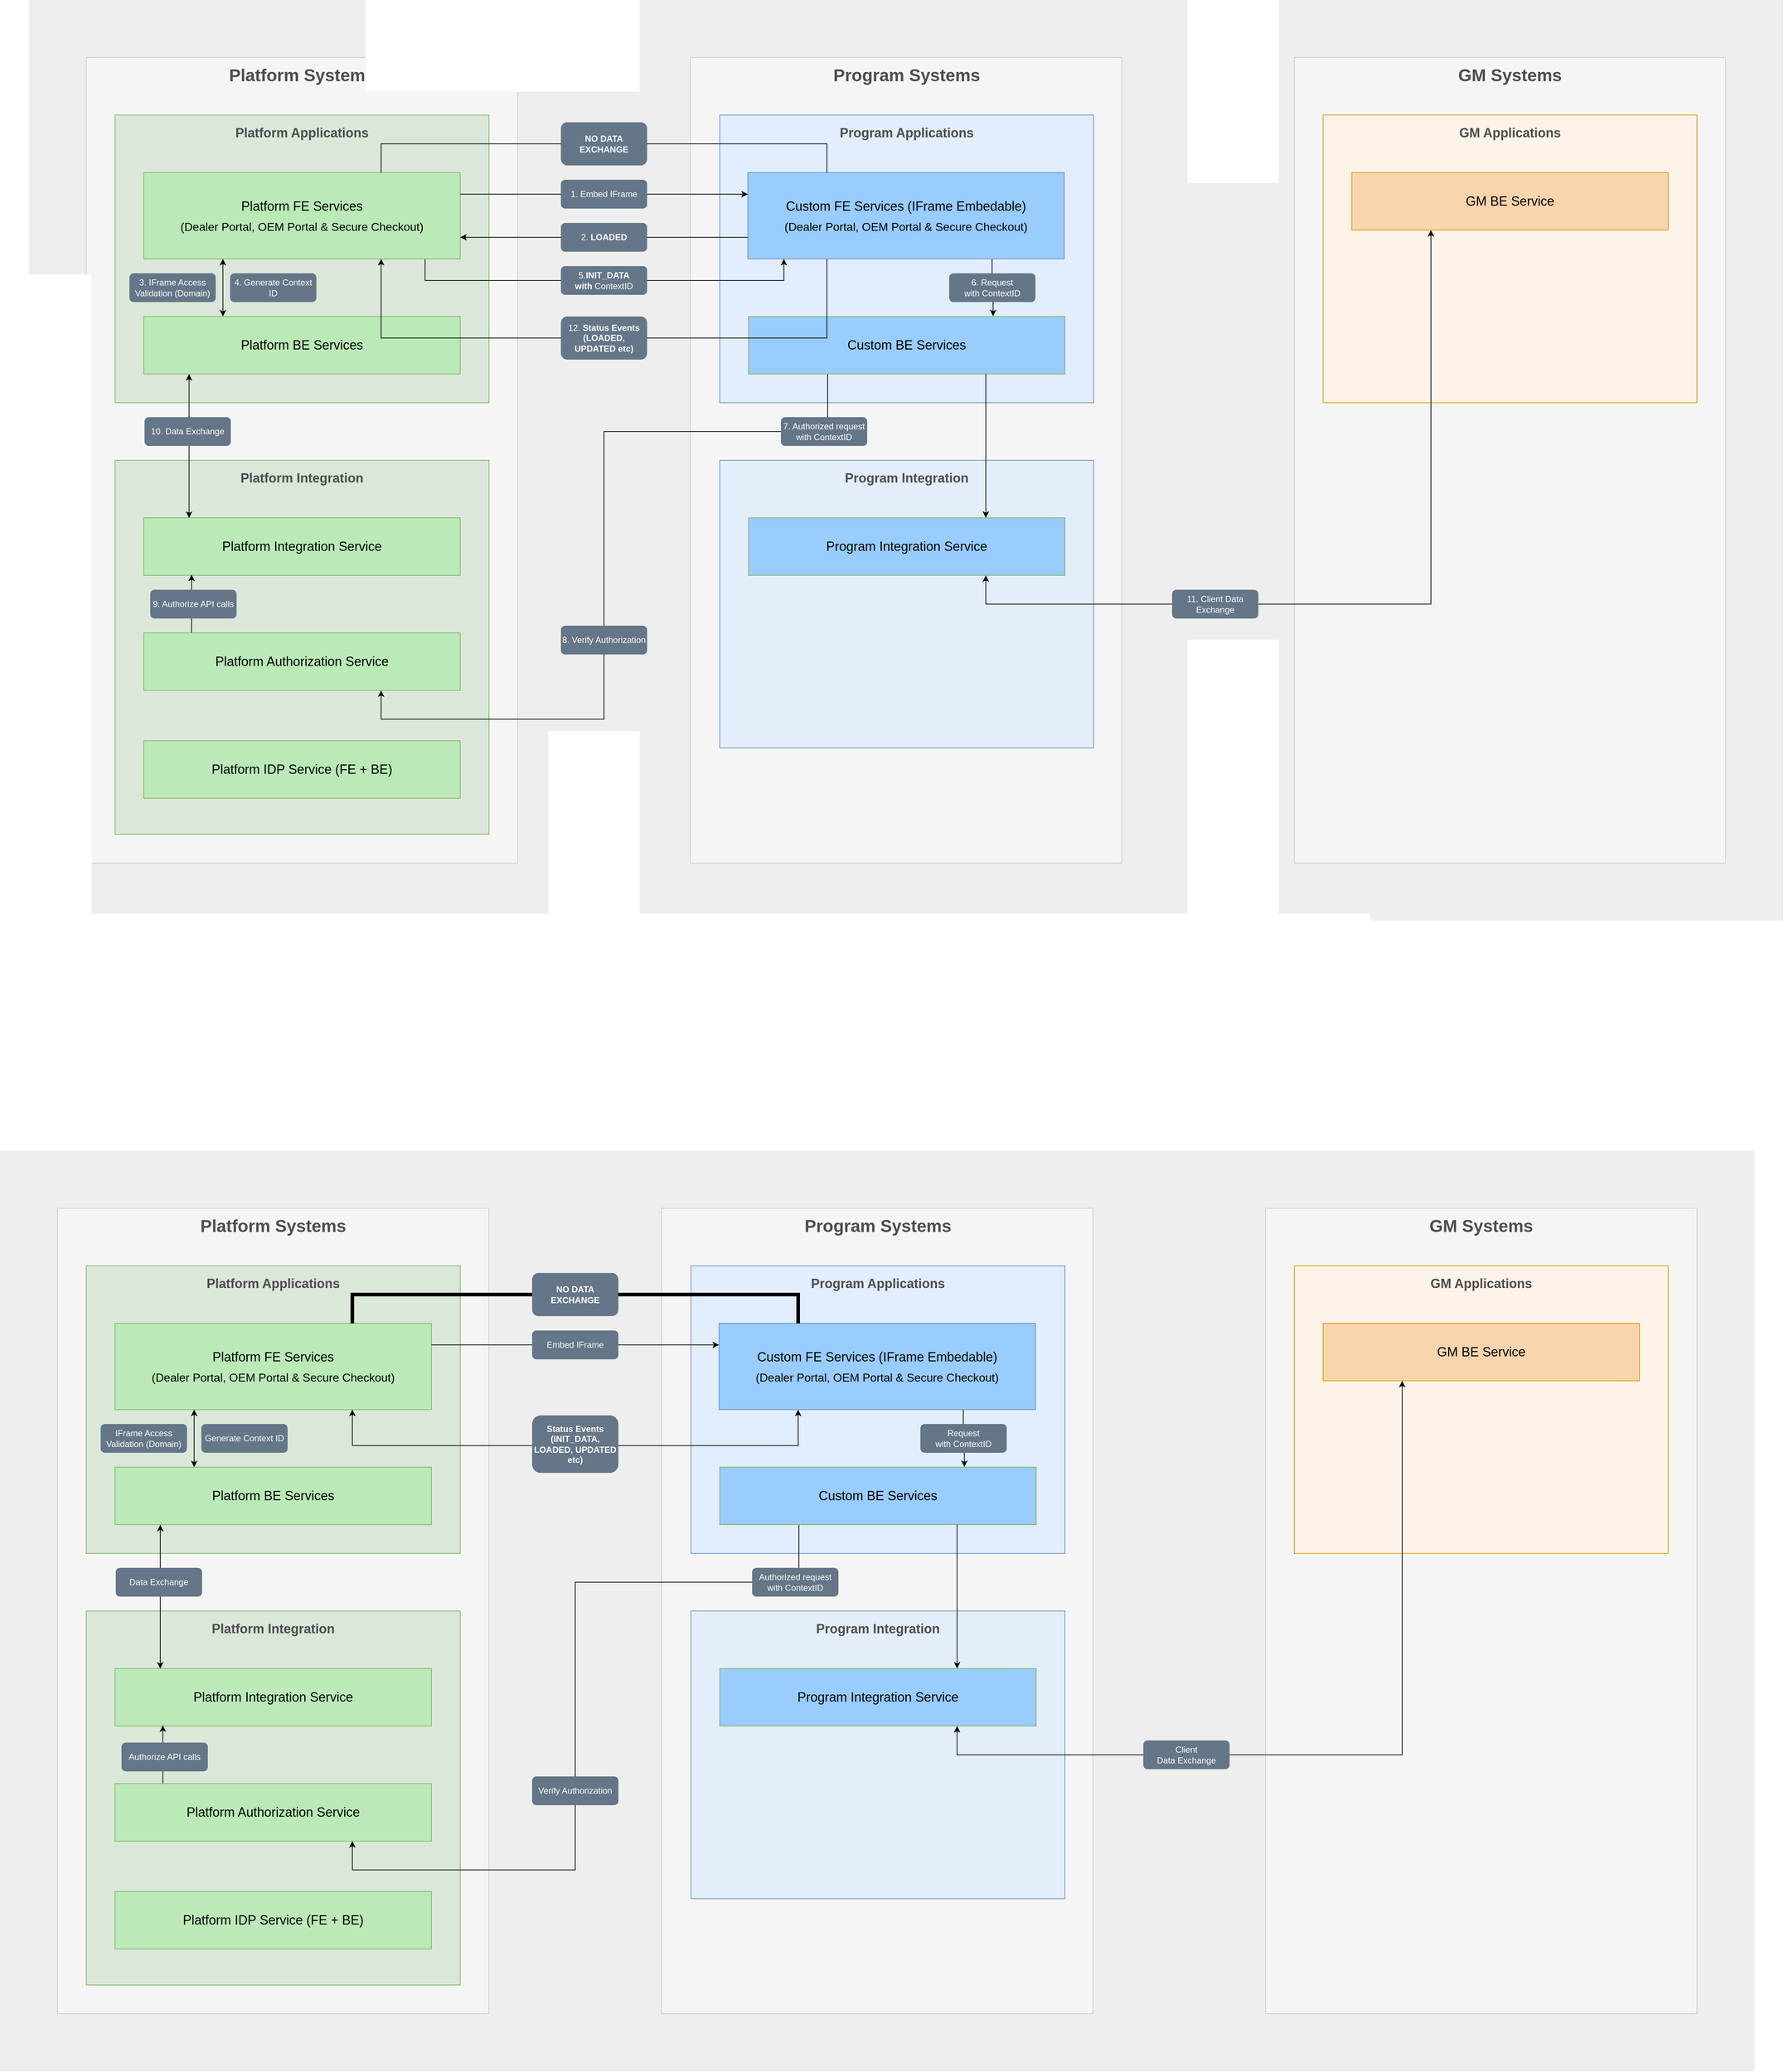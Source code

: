<mxfile version="26.0.16">
  <diagram name="Page-1" id="CDsjLTWLwzHJAGwnAPml">
    <mxGraphModel dx="2470" dy="933" grid="1" gridSize="10" guides="1" tooltips="1" connect="1" arrows="1" fold="1" page="1" pageScale="1" pageWidth="827" pageHeight="1169" math="0" shadow="0">
      <root>
        <mxCell id="0" />
        <mxCell id="1" parent="0" />
        <mxCell id="L-U1fICnltMbJxQBlIye-55" value="" style="rounded=0;whiteSpace=wrap;html=1;fillColor=#eeeeee;strokeColor=none;" vertex="1" parent="1">
          <mxGeometry x="-120" y="80" width="2440" height="1280" as="geometry" />
        </mxCell>
        <mxCell id="L-U1fICnltMbJxQBlIye-2" value="" style="rounded=0;whiteSpace=wrap;html=1;fillColor=#f5f5f5;fontColor=#333333;strokeColor=#CCCCCC;" vertex="1" parent="1">
          <mxGeometry x="-40" y="160" width="600" height="1120" as="geometry" />
        </mxCell>
        <mxCell id="L-U1fICnltMbJxQBlIye-3" value="" style="rounded=0;whiteSpace=wrap;html=1;fillColor=#f5f5f5;fontColor=#333333;strokeColor=#CCCCCC;" vertex="1" parent="1">
          <mxGeometry x="800" y="160" width="600" height="1120" as="geometry" />
        </mxCell>
        <mxCell id="L-U1fICnltMbJxQBlIye-4" value="" style="rounded=0;whiteSpace=wrap;html=1;fillColor=#f5f5f5;fontColor=#333333;strokeColor=#CCCCCC;" vertex="1" parent="1">
          <mxGeometry x="1640" y="160" width="600" height="1120" as="geometry" />
        </mxCell>
        <mxCell id="L-U1fICnltMbJxQBlIye-5" value="&lt;h1&gt;&lt;b&gt;Platform Systems&lt;/b&gt;&lt;/h1&gt;" style="text;html=1;align=center;verticalAlign=middle;whiteSpace=wrap;rounded=0;fontColor=#4D4D4D;" vertex="1" parent="1">
          <mxGeometry x="125" y="170" width="270" height="30" as="geometry" />
        </mxCell>
        <mxCell id="L-U1fICnltMbJxQBlIye-6" value="&lt;h1&gt;&lt;b&gt;Program Systems&lt;/b&gt;&lt;/h1&gt;" style="text;html=1;align=center;verticalAlign=middle;whiteSpace=wrap;rounded=0;fontColor=#4D4D4D;" vertex="1" parent="1">
          <mxGeometry x="966" y="170" width="270" height="30" as="geometry" />
        </mxCell>
        <mxCell id="L-U1fICnltMbJxQBlIye-7" value="&lt;h1&gt;&lt;b&gt;GM Systems&lt;/b&gt;&lt;/h1&gt;" style="text;html=1;align=center;verticalAlign=middle;whiteSpace=wrap;rounded=0;fontColor=#4D4D4D;" vertex="1" parent="1">
          <mxGeometry x="1805" y="170" width="270" height="30" as="geometry" />
        </mxCell>
        <mxCell id="L-U1fICnltMbJxQBlIye-8" value="" style="rounded=0;whiteSpace=wrap;html=1;fillColor=#DAE7D9;strokeColor=#82b366;fillStyle=auto;" vertex="1" parent="1">
          <mxGeometry y="240" width="520" height="400" as="geometry" />
        </mxCell>
        <mxCell id="L-U1fICnltMbJxQBlIye-9" value="&lt;h2&gt;&lt;b&gt;Platform Applications&lt;/b&gt;&lt;/h2&gt;" style="text;html=1;align=center;verticalAlign=middle;whiteSpace=wrap;rounded=0;fontColor=#4D4D4D;" vertex="1" parent="1">
          <mxGeometry x="125" y="250" width="270" height="30" as="geometry" />
        </mxCell>
        <mxCell id="L-U1fICnltMbJxQBlIye-54" style="edgeStyle=orthogonalEdgeStyle;rounded=0;orthogonalLoop=1;jettySize=auto;html=1;entryX=0.25;entryY=0;entryDx=0;entryDy=0;exitX=0.25;exitY=1;exitDx=0;exitDy=0;startArrow=classic;startFill=1;" edge="1" parent="1" source="L-U1fICnltMbJxQBlIye-11" target="L-U1fICnltMbJxQBlIye-12">
          <mxGeometry relative="1" as="geometry" />
        </mxCell>
        <mxCell id="L-U1fICnltMbJxQBlIye-11" value="&lt;font style=&quot;line-height: 170%;&quot;&gt;&lt;font style=&quot;font-size: 18px; line-height: 170%;&quot;&gt;Platform FE Services&lt;/font&gt;&lt;br&gt;&lt;span&gt;&lt;font style=&quot;font-size: 16px; line-height: 170%;&quot;&gt;(Dealer Portal, OEM Portal &amp;amp; Secure Checkout)&lt;/font&gt;&lt;/span&gt;&lt;/font&gt;" style="rounded=0;whiteSpace=wrap;html=1;fillColor=#BBEAB8;strokeColor=#82b366;" vertex="1" parent="1">
          <mxGeometry x="40" y="320" width="440" height="120" as="geometry" />
        </mxCell>
        <mxCell id="L-U1fICnltMbJxQBlIye-12" value="&lt;font style=&quot;line-height: 160%;&quot;&gt;&lt;font style=&quot;font-size: 18px; line-height: 160%;&quot;&gt;Platform BE Services&lt;/font&gt;&lt;br&gt;&lt;/font&gt;" style="rounded=0;whiteSpace=wrap;html=1;fillColor=#BBEAB8;strokeColor=#82b366;" vertex="1" parent="1">
          <mxGeometry x="40" y="520" width="440" height="80" as="geometry" />
        </mxCell>
        <mxCell id="L-U1fICnltMbJxQBlIye-13" value="" style="rounded=0;whiteSpace=wrap;html=1;fillColor=#DAE7D9;strokeColor=#82b366;fillStyle=auto;" vertex="1" parent="1">
          <mxGeometry y="720" width="520" height="520" as="geometry" />
        </mxCell>
        <mxCell id="L-U1fICnltMbJxQBlIye-14" value="&lt;h2&gt;&lt;b&gt;Platform Integration&lt;/b&gt;&lt;/h2&gt;" style="text;html=1;align=center;verticalAlign=middle;whiteSpace=wrap;rounded=0;fontColor=#4D4D4D;" vertex="1" parent="1">
          <mxGeometry x="125" y="730" width="270" height="30" as="geometry" />
        </mxCell>
        <mxCell id="L-U1fICnltMbJxQBlIye-15" value="&lt;font style=&quot;line-height: 160%;&quot;&gt;&lt;font style=&quot;font-size: 18px; line-height: 160%;&quot;&gt;Platform Integration Service&lt;/font&gt;&lt;br&gt;&lt;/font&gt;" style="rounded=0;whiteSpace=wrap;html=1;fillColor=#BBEAB8;strokeColor=#82b366;" vertex="1" parent="1">
          <mxGeometry x="40" y="800" width="440" height="80" as="geometry" />
        </mxCell>
        <mxCell id="L-U1fICnltMbJxQBlIye-62" style="edgeStyle=orthogonalEdgeStyle;rounded=0;orthogonalLoop=1;jettySize=auto;html=1;entryX=0.151;entryY=0.988;entryDx=0;entryDy=0;entryPerimeter=0;exitX=0.151;exitY=0.004;exitDx=0;exitDy=0;exitPerimeter=0;" edge="1" parent="1" source="L-U1fICnltMbJxQBlIye-16" target="L-U1fICnltMbJxQBlIye-15">
          <mxGeometry relative="1" as="geometry" />
        </mxCell>
        <mxCell id="L-U1fICnltMbJxQBlIye-16" value="&lt;font style=&quot;line-height: 160%;&quot;&gt;&lt;font style=&quot;font-size: 18px; line-height: 160%;&quot;&gt;Platform Authorization Service&lt;/font&gt;&lt;br&gt;&lt;/font&gt;" style="rounded=0;whiteSpace=wrap;html=1;fillColor=#BBEAB8;strokeColor=#82b366;" vertex="1" parent="1">
          <mxGeometry x="40" y="960" width="440" height="80" as="geometry" />
        </mxCell>
        <mxCell id="L-U1fICnltMbJxQBlIye-18" value="" style="rounded=0;whiteSpace=wrap;html=1;fillColor=light-dark(#e2edfd, #1d293b);strokeColor=#6c8ebf;fillStyle=auto;" vertex="1" parent="1">
          <mxGeometry x="841" y="240" width="520" height="400" as="geometry" />
        </mxCell>
        <mxCell id="L-U1fICnltMbJxQBlIye-19" value="&lt;h2&gt;&lt;b&gt;Program Applications&lt;/b&gt;&lt;/h2&gt;" style="text;html=1;align=center;verticalAlign=middle;whiteSpace=wrap;rounded=0;fontColor=#4D4D4D;" vertex="1" parent="1">
          <mxGeometry x="966" y="250" width="270" height="30" as="geometry" />
        </mxCell>
        <mxCell id="L-U1fICnltMbJxQBlIye-60" style="edgeStyle=orthogonalEdgeStyle;rounded=0;orthogonalLoop=1;jettySize=auto;html=1;entryX=0.773;entryY=-0.004;entryDx=0;entryDy=0;exitX=0.772;exitY=0.986;exitDx=0;exitDy=0;exitPerimeter=0;entryPerimeter=0;" edge="1" parent="1" source="L-U1fICnltMbJxQBlIye-20" target="L-U1fICnltMbJxQBlIye-21">
          <mxGeometry relative="1" as="geometry" />
        </mxCell>
        <mxCell id="L-U1fICnltMbJxQBlIye-20" value="&lt;font style=&quot;line-height: 170%;&quot;&gt;&lt;font style=&quot;font-size: 18px; line-height: 170%;&quot;&gt;Custom FE Services (IFrame Embedable)&lt;/font&gt;&lt;br&gt;&lt;span&gt;&lt;font style=&quot;font-size: 16px; line-height: 170%;&quot;&gt;(Dealer Portal, OEM Portal &amp;amp; Secure Checkout)&lt;/font&gt;&lt;/span&gt;&lt;/font&gt;" style="rounded=0;whiteSpace=wrap;html=1;fillColor=#99CCFF;strokeColor=#6c8ebf;" vertex="1" parent="1">
          <mxGeometry x="880" y="320" width="440" height="120" as="geometry" />
        </mxCell>
        <mxCell id="L-U1fICnltMbJxQBlIye-63" style="edgeStyle=orthogonalEdgeStyle;rounded=0;orthogonalLoop=1;jettySize=auto;html=1;entryX=0.75;entryY=1;entryDx=0;entryDy=0;exitX=0.25;exitY=1;exitDx=0;exitDy=0;" edge="1" parent="1" source="L-U1fICnltMbJxQBlIye-21" target="L-U1fICnltMbJxQBlIye-16">
          <mxGeometry relative="1" as="geometry">
            <Array as="points">
              <mxPoint x="991" y="680" />
              <mxPoint x="680" y="680" />
              <mxPoint x="680" y="1080" />
              <mxPoint x="370" y="1080" />
            </Array>
          </mxGeometry>
        </mxCell>
        <mxCell id="L-U1fICnltMbJxQBlIye-21" value="&lt;font style=&quot;line-height: 160%;&quot;&gt;&lt;font style=&quot;font-size: 18px; line-height: 160%;&quot;&gt;Custom BE Services&lt;/font&gt;&lt;br&gt;&lt;/font&gt;" style="rounded=0;whiteSpace=wrap;html=1;fillColor=#99CCFF;strokeColor=#82b366;" vertex="1" parent="1">
          <mxGeometry x="881" y="520" width="440" height="80" as="geometry" />
        </mxCell>
        <mxCell id="L-U1fICnltMbJxQBlIye-22" value="" style="rounded=0;whiteSpace=wrap;html=1;fillColor=light-dark(#e4eefb, #1d293b);strokeColor=#6c8ebf;fillStyle=auto;" vertex="1" parent="1">
          <mxGeometry x="841" y="720" width="520" height="400" as="geometry" />
        </mxCell>
        <mxCell id="L-U1fICnltMbJxQBlIye-23" value="&lt;h2&gt;&lt;b&gt;Program Integration&lt;/b&gt;&lt;/h2&gt;" style="text;html=1;align=center;verticalAlign=middle;whiteSpace=wrap;rounded=0;fontColor=#4D4D4D;" vertex="1" parent="1">
          <mxGeometry x="966" y="730" width="270" height="30" as="geometry" />
        </mxCell>
        <mxCell id="L-U1fICnltMbJxQBlIye-24" value="&lt;font style=&quot;line-height: 160%;&quot;&gt;&lt;font style=&quot;font-size: 18px; line-height: 160%;&quot;&gt;Program Integration Service&lt;/font&gt;&lt;br&gt;&lt;/font&gt;" style="rounded=0;whiteSpace=wrap;html=1;fillColor=#99CCFF;strokeColor=#82b366;" vertex="1" parent="1">
          <mxGeometry x="881" y="800" width="440" height="80" as="geometry" />
        </mxCell>
        <mxCell id="L-U1fICnltMbJxQBlIye-25" value="" style="rounded=0;whiteSpace=wrap;html=1;fillColor=light-dark(#fdf3e8, #36210a);strokeColor=#d79b00;fillStyle=auto;" vertex="1" parent="1">
          <mxGeometry x="1680" y="240" width="520" height="400" as="geometry" />
        </mxCell>
        <mxCell id="L-U1fICnltMbJxQBlIye-26" value="&lt;h2&gt;&lt;b&gt;GM Applications&lt;/b&gt;&lt;/h2&gt;" style="text;html=1;align=center;verticalAlign=middle;whiteSpace=wrap;rounded=0;fontColor=#4D4D4D;" vertex="1" parent="1">
          <mxGeometry x="1805" y="250" width="270" height="30" as="geometry" />
        </mxCell>
        <mxCell id="L-U1fICnltMbJxQBlIye-27" value="&lt;font style=&quot;line-height: 160%;&quot;&gt;&lt;font style=&quot;font-size: 18px; line-height: 160%;&quot;&gt;GM BE Service&lt;/font&gt;&lt;br&gt;&lt;/font&gt;" style="rounded=0;whiteSpace=wrap;html=1;fillColor=light-dark(#f9d5ae, #36210a);strokeColor=#d79b00;" vertex="1" parent="1">
          <mxGeometry x="1720" y="320" width="440" height="80" as="geometry" />
        </mxCell>
        <mxCell id="L-U1fICnltMbJxQBlIye-28" value="&lt;font style=&quot;line-height: 160%;&quot;&gt;&lt;font style=&quot;font-size: 18px; line-height: 160%;&quot;&gt;Platform IDP Service (FE + BE)&lt;/font&gt;&lt;br&gt;&lt;/font&gt;" style="rounded=0;whiteSpace=wrap;html=1;fillColor=#BBEAB8;strokeColor=#82b366;" vertex="1" parent="1">
          <mxGeometry x="40" y="1110" width="440" height="80" as="geometry" />
        </mxCell>
        <mxCell id="L-U1fICnltMbJxQBlIye-31" value="3. IFrame Access Validation (Domain)" style="text;html=1;align=center;verticalAlign=middle;whiteSpace=wrap;rounded=1;fillColor=#647687;fontColor=#ffffff;strokeColor=none;" vertex="1" parent="1">
          <mxGeometry x="20" y="460" width="120" height="40" as="geometry" />
        </mxCell>
        <mxCell id="L-U1fICnltMbJxQBlIye-33" value="4. Generate Context ID" style="text;html=1;align=center;verticalAlign=middle;whiteSpace=wrap;rounded=1;fillColor=#647687;fontColor=#ffffff;strokeColor=none;" vertex="1" parent="1">
          <mxGeometry x="160" y="460" width="120" height="40" as="geometry" />
        </mxCell>
        <mxCell id="L-U1fICnltMbJxQBlIye-35" value="6. Request with&amp;nbsp;&lt;span style=&quot;background-color: transparent; color: light-dark(rgb(255, 255, 255), rgb(18, 18, 18));&quot;&gt;ContextID&lt;/span&gt;" style="text;html=1;align=center;verticalAlign=middle;whiteSpace=wrap;rounded=1;fillColor=#647687;fontColor=#ffffff;strokeColor=none;" vertex="1" parent="1">
          <mxGeometry x="1160" y="460" width="120" height="40" as="geometry" />
        </mxCell>
        <mxCell id="L-U1fICnltMbJxQBlIye-36" value="7. Authorized request with ContextID" style="text;html=1;align=center;verticalAlign=middle;whiteSpace=wrap;rounded=1;fillColor=#647687;fontColor=#ffffff;strokeColor=none;" vertex="1" parent="1">
          <mxGeometry x="926" y="660" width="120" height="40" as="geometry" />
        </mxCell>
        <mxCell id="L-U1fICnltMbJxQBlIye-37" value="8. Verify Authorization" style="text;html=1;align=center;verticalAlign=middle;whiteSpace=wrap;rounded=1;fillColor=#647687;fontColor=#ffffff;strokeColor=none;" vertex="1" parent="1">
          <mxGeometry x="620" y="950" width="120" height="40" as="geometry" />
        </mxCell>
        <mxCell id="L-U1fICnltMbJxQBlIye-38" value="9. Authorize API calls" style="text;html=1;align=center;verticalAlign=middle;whiteSpace=wrap;rounded=1;fillColor=#647687;fontColor=#ffffff;strokeColor=none;" vertex="1" parent="1">
          <mxGeometry x="49" y="900" width="120" height="40" as="geometry" />
        </mxCell>
        <mxCell id="L-U1fICnltMbJxQBlIye-45" value="" style="group" vertex="1" connectable="0" parent="1">
          <mxGeometry x="620" y="330" width="120" height="40" as="geometry" />
        </mxCell>
        <mxCell id="L-U1fICnltMbJxQBlIye-43" style="edgeStyle=orthogonalEdgeStyle;rounded=0;orthogonalLoop=1;jettySize=auto;html=1;entryX=0;entryY=0.25;entryDx=0;entryDy=0;exitX=1;exitY=0.25;exitDx=0;exitDy=0;" edge="1" parent="L-U1fICnltMbJxQBlIye-45" source="L-U1fICnltMbJxQBlIye-11" target="L-U1fICnltMbJxQBlIye-20">
          <mxGeometry relative="1" as="geometry" />
        </mxCell>
        <mxCell id="L-U1fICnltMbJxQBlIye-29" value="1. Embed IFrame" style="text;html=1;align=center;verticalAlign=middle;whiteSpace=wrap;rounded=1;fillColor=#647687;fontColor=#ffffff;strokeColor=none;" vertex="1" parent="L-U1fICnltMbJxQBlIye-45">
          <mxGeometry width="120" height="40" as="geometry" />
        </mxCell>
        <mxCell id="L-U1fICnltMbJxQBlIye-47" value="" style="group" vertex="1" connectable="0" parent="1">
          <mxGeometry x="370" y="250" width="620" height="60" as="geometry" />
        </mxCell>
        <mxCell id="L-U1fICnltMbJxQBlIye-46" style="edgeStyle=orthogonalEdgeStyle;rounded=0;orthogonalLoop=1;jettySize=auto;html=1;entryX=0.25;entryY=0;entryDx=0;entryDy=0;exitX=0.75;exitY=0;exitDx=0;exitDy=0;endArrow=none;startFill=0;" edge="1" parent="L-U1fICnltMbJxQBlIye-47" source="L-U1fICnltMbJxQBlIye-11" target="L-U1fICnltMbJxQBlIye-20">
          <mxGeometry relative="1" as="geometry">
            <Array as="points">
              <mxPoint y="30" />
              <mxPoint x="620" y="30" />
            </Array>
          </mxGeometry>
        </mxCell>
        <mxCell id="L-U1fICnltMbJxQBlIye-42" value="&lt;b&gt;NO DATA EXCHANGE&lt;/b&gt;" style="text;html=1;align=center;verticalAlign=middle;whiteSpace=wrap;rounded=1;fillColor=#647687;fontColor=#ffffff;strokeColor=none;" vertex="1" parent="L-U1fICnltMbJxQBlIye-47">
          <mxGeometry x="250" width="120" height="60" as="geometry" />
        </mxCell>
        <mxCell id="L-U1fICnltMbJxQBlIye-53" value="" style="group" vertex="1" connectable="0" parent="1">
          <mxGeometry x="620" y="390" width="120" height="40" as="geometry" />
        </mxCell>
        <mxCell id="L-U1fICnltMbJxQBlIye-51" style="edgeStyle=orthogonalEdgeStyle;rounded=0;orthogonalLoop=1;jettySize=auto;html=1;entryX=0;entryY=0.75;entryDx=0;entryDy=0;exitX=1;exitY=0.75;exitDx=0;exitDy=0;startArrow=classic;startFill=1;endArrow=none;" edge="1" parent="L-U1fICnltMbJxQBlIye-53" source="L-U1fICnltMbJxQBlIye-11" target="L-U1fICnltMbJxQBlIye-20">
          <mxGeometry relative="1" as="geometry" />
        </mxCell>
        <mxCell id="L-U1fICnltMbJxQBlIye-30" value="2.&lt;b&gt; LOADED&lt;/b&gt;" style="text;html=1;align=center;verticalAlign=middle;whiteSpace=wrap;rounded=1;fillColor=#647687;fontColor=#ffffff;strokeColor=none;" vertex="1" parent="L-U1fICnltMbJxQBlIye-53">
          <mxGeometry width="120" height="40" as="geometry" />
        </mxCell>
        <mxCell id="L-U1fICnltMbJxQBlIye-57" value="" style="group" vertex="1" connectable="0" parent="1">
          <mxGeometry x="431" y="450" width="499" height="40" as="geometry" />
        </mxCell>
        <mxCell id="L-U1fICnltMbJxQBlIye-56" style="edgeStyle=orthogonalEdgeStyle;rounded=0;orthogonalLoop=1;jettySize=auto;html=1;entryX=0.114;entryY=1;entryDx=0;entryDy=0;entryPerimeter=0;exitX=0.889;exitY=1.006;exitDx=0;exitDy=0;exitPerimeter=0;" edge="1" parent="L-U1fICnltMbJxQBlIye-57" source="L-U1fICnltMbJxQBlIye-11" target="L-U1fICnltMbJxQBlIye-20">
          <mxGeometry relative="1" as="geometry">
            <Array as="points">
              <mxPoint y="20" />
              <mxPoint x="499" y="20" />
            </Array>
          </mxGeometry>
        </mxCell>
        <mxCell id="L-U1fICnltMbJxQBlIye-34" value="5.&lt;b&gt;INIT_DATA with&amp;nbsp;&lt;/b&gt;&lt;span style=&quot;background-color: transparent; color: light-dark(rgb(255, 255, 255), rgb(18, 18, 18));&quot;&gt;ContextID&lt;/span&gt;" style="text;html=1;align=center;verticalAlign=middle;whiteSpace=wrap;rounded=1;fillColor=#647687;fontColor=#ffffff;strokeColor=none;" vertex="1" parent="L-U1fICnltMbJxQBlIye-57">
          <mxGeometry x="189" width="120" height="40" as="geometry" />
        </mxCell>
        <mxCell id="L-U1fICnltMbJxQBlIye-59" value="" style="group" vertex="1" connectable="0" parent="1">
          <mxGeometry x="370" y="520" width="620" height="60" as="geometry" />
        </mxCell>
        <mxCell id="L-U1fICnltMbJxQBlIye-58" style="edgeStyle=orthogonalEdgeStyle;rounded=0;orthogonalLoop=1;jettySize=auto;html=1;entryX=0.75;entryY=1;entryDx=0;entryDy=0;exitX=0.25;exitY=1;exitDx=0;exitDy=0;" edge="1" parent="L-U1fICnltMbJxQBlIye-59" source="L-U1fICnltMbJxQBlIye-20" target="L-U1fICnltMbJxQBlIye-11">
          <mxGeometry relative="1" as="geometry">
            <Array as="points">
              <mxPoint x="620" y="30" />
              <mxPoint y="30" />
            </Array>
          </mxGeometry>
        </mxCell>
        <mxCell id="L-U1fICnltMbJxQBlIye-41" value="12. &lt;b&gt;Status Events&lt;br&gt;(LOADED, UPDATED etc)&lt;/b&gt;" style="text;html=1;align=center;verticalAlign=middle;whiteSpace=wrap;rounded=1;fillColor=#647687;fontColor=#ffffff;strokeColor=none;" vertex="1" parent="L-U1fICnltMbJxQBlIye-59">
          <mxGeometry x="250" width="120" height="60" as="geometry" />
        </mxCell>
        <mxCell id="L-U1fICnltMbJxQBlIye-61" style="edgeStyle=orthogonalEdgeStyle;rounded=0;orthogonalLoop=1;jettySize=auto;html=1;entryX=0.143;entryY=0.002;entryDx=0;entryDy=0;exitX=0.143;exitY=1.002;exitDx=0;exitDy=0;exitPerimeter=0;entryPerimeter=0;startArrow=classic;startFill=1;" edge="1" parent="1" source="L-U1fICnltMbJxQBlIye-12" target="L-U1fICnltMbJxQBlIye-15">
          <mxGeometry relative="1" as="geometry" />
        </mxCell>
        <mxCell id="L-U1fICnltMbJxQBlIye-39" value="10. Data Exchange" style="text;html=1;align=center;verticalAlign=middle;whiteSpace=wrap;rounded=1;fillColor=#647687;fontColor=#ffffff;strokeColor=none;" vertex="1" parent="1">
          <mxGeometry x="41" y="660" width="120" height="40" as="geometry" />
        </mxCell>
        <mxCell id="L-U1fICnltMbJxQBlIye-64" style="edgeStyle=orthogonalEdgeStyle;rounded=0;orthogonalLoop=1;jettySize=auto;html=1;entryX=0.75;entryY=0;entryDx=0;entryDy=0;exitX=0.75;exitY=1;exitDx=0;exitDy=0;" edge="1" parent="1" source="L-U1fICnltMbJxQBlIye-21" target="L-U1fICnltMbJxQBlIye-24">
          <mxGeometry relative="1" as="geometry" />
        </mxCell>
        <mxCell id="L-U1fICnltMbJxQBlIye-65" style="edgeStyle=orthogonalEdgeStyle;rounded=0;orthogonalLoop=1;jettySize=auto;html=1;entryX=0.25;entryY=1;entryDx=0;entryDy=0;exitX=0.75;exitY=1;exitDx=0;exitDy=0;startArrow=classic;startFill=1;" edge="1" parent="1" source="L-U1fICnltMbJxQBlIye-24" target="L-U1fICnltMbJxQBlIye-27">
          <mxGeometry relative="1" as="geometry">
            <Array as="points">
              <mxPoint x="1211" y="920" />
              <mxPoint x="1830" y="920" />
            </Array>
          </mxGeometry>
        </mxCell>
        <mxCell id="L-U1fICnltMbJxQBlIye-40" value="11. Client Data Exchange" style="text;html=1;align=center;verticalAlign=middle;whiteSpace=wrap;rounded=1;fillColor=#647687;fontColor=#ffffff;strokeColor=none;" vertex="1" parent="1">
          <mxGeometry x="1470" y="900" width="120" height="40" as="geometry" />
        </mxCell>
        <mxCell id="L-U1fICnltMbJxQBlIye-67" value="" style="rounded=0;whiteSpace=wrap;html=1;fillColor=#eeeeee;strokeColor=none;" vertex="1" parent="1">
          <mxGeometry x="-160" y="1680" width="2440" height="1280" as="geometry" />
        </mxCell>
        <mxCell id="L-U1fICnltMbJxQBlIye-68" value="" style="rounded=0;whiteSpace=wrap;html=1;fillColor=#f5f5f5;fontColor=#333333;strokeColor=#CCCCCC;" vertex="1" parent="1">
          <mxGeometry x="-80" y="1760" width="600" height="1120" as="geometry" />
        </mxCell>
        <mxCell id="L-U1fICnltMbJxQBlIye-69" value="" style="rounded=0;whiteSpace=wrap;html=1;fillColor=#f5f5f5;fontColor=#333333;strokeColor=#CCCCCC;" vertex="1" parent="1">
          <mxGeometry x="760" y="1760" width="600" height="1120" as="geometry" />
        </mxCell>
        <mxCell id="L-U1fICnltMbJxQBlIye-70" value="" style="rounded=0;whiteSpace=wrap;html=1;fillColor=#f5f5f5;fontColor=#333333;strokeColor=#CCCCCC;" vertex="1" parent="1">
          <mxGeometry x="1600" y="1760" width="600" height="1120" as="geometry" />
        </mxCell>
        <mxCell id="L-U1fICnltMbJxQBlIye-71" value="&lt;h1&gt;&lt;b&gt;Platform Systems&lt;/b&gt;&lt;/h1&gt;" style="text;html=1;align=center;verticalAlign=middle;whiteSpace=wrap;rounded=0;fontColor=#4D4D4D;" vertex="1" parent="1">
          <mxGeometry x="85" y="1770" width="270" height="30" as="geometry" />
        </mxCell>
        <mxCell id="L-U1fICnltMbJxQBlIye-72" value="&lt;h1&gt;&lt;b&gt;Program Systems&lt;/b&gt;&lt;/h1&gt;" style="text;html=1;align=center;verticalAlign=middle;whiteSpace=wrap;rounded=0;fontColor=#4D4D4D;" vertex="1" parent="1">
          <mxGeometry x="926" y="1770" width="270" height="30" as="geometry" />
        </mxCell>
        <mxCell id="L-U1fICnltMbJxQBlIye-73" value="&lt;h1&gt;&lt;b&gt;GM Systems&lt;/b&gt;&lt;/h1&gt;" style="text;html=1;align=center;verticalAlign=middle;whiteSpace=wrap;rounded=0;fontColor=#4D4D4D;" vertex="1" parent="1">
          <mxGeometry x="1765" y="1770" width="270" height="30" as="geometry" />
        </mxCell>
        <mxCell id="L-U1fICnltMbJxQBlIye-74" value="" style="rounded=0;whiteSpace=wrap;html=1;fillColor=#DAE7D9;strokeColor=#82b366;fillStyle=auto;" vertex="1" parent="1">
          <mxGeometry x="-40" y="1840" width="520" height="400" as="geometry" />
        </mxCell>
        <mxCell id="L-U1fICnltMbJxQBlIye-75" value="&lt;h2&gt;&lt;b&gt;Platform Applications&lt;/b&gt;&lt;/h2&gt;" style="text;html=1;align=center;verticalAlign=middle;whiteSpace=wrap;rounded=0;fontColor=#4D4D4D;" vertex="1" parent="1">
          <mxGeometry x="85" y="1850" width="270" height="30" as="geometry" />
        </mxCell>
        <mxCell id="L-U1fICnltMbJxQBlIye-76" style="edgeStyle=orthogonalEdgeStyle;rounded=0;orthogonalLoop=1;jettySize=auto;html=1;entryX=0.25;entryY=0;entryDx=0;entryDy=0;exitX=0.25;exitY=1;exitDx=0;exitDy=0;startArrow=classic;startFill=1;" edge="1" parent="1" source="L-U1fICnltMbJxQBlIye-77" target="L-U1fICnltMbJxQBlIye-78">
          <mxGeometry relative="1" as="geometry" />
        </mxCell>
        <mxCell id="L-U1fICnltMbJxQBlIye-77" value="&lt;font style=&quot;line-height: 170%;&quot;&gt;&lt;font style=&quot;font-size: 18px; line-height: 170%;&quot;&gt;Platform FE Services&lt;/font&gt;&lt;br&gt;&lt;span&gt;&lt;font style=&quot;font-size: 16px; line-height: 170%;&quot;&gt;(Dealer Portal, OEM Portal &amp;amp; Secure Checkout)&lt;/font&gt;&lt;/span&gt;&lt;/font&gt;" style="rounded=0;whiteSpace=wrap;html=1;fillColor=#BBEAB8;strokeColor=#82b366;" vertex="1" parent="1">
          <mxGeometry y="1920" width="440" height="120" as="geometry" />
        </mxCell>
        <mxCell id="L-U1fICnltMbJxQBlIye-78" value="&lt;font style=&quot;line-height: 160%;&quot;&gt;&lt;font style=&quot;font-size: 18px; line-height: 160%;&quot;&gt;Platform BE Services&lt;/font&gt;&lt;br&gt;&lt;/font&gt;" style="rounded=0;whiteSpace=wrap;html=1;fillColor=#BBEAB8;strokeColor=#82b366;" vertex="1" parent="1">
          <mxGeometry y="2120" width="440" height="80" as="geometry" />
        </mxCell>
        <mxCell id="L-U1fICnltMbJxQBlIye-79" value="" style="rounded=0;whiteSpace=wrap;html=1;fillColor=#DAE7D9;strokeColor=#82b366;fillStyle=auto;" vertex="1" parent="1">
          <mxGeometry x="-40" y="2320" width="520" height="520" as="geometry" />
        </mxCell>
        <mxCell id="L-U1fICnltMbJxQBlIye-80" value="&lt;h2&gt;&lt;b&gt;Platform Integration&lt;/b&gt;&lt;/h2&gt;" style="text;html=1;align=center;verticalAlign=middle;whiteSpace=wrap;rounded=0;fontColor=#4D4D4D;" vertex="1" parent="1">
          <mxGeometry x="85" y="2330" width="270" height="30" as="geometry" />
        </mxCell>
        <mxCell id="L-U1fICnltMbJxQBlIye-81" value="&lt;font style=&quot;line-height: 160%;&quot;&gt;&lt;font style=&quot;font-size: 18px; line-height: 160%;&quot;&gt;Platform Integration Service&lt;/font&gt;&lt;br&gt;&lt;/font&gt;" style="rounded=0;whiteSpace=wrap;html=1;fillColor=#BBEAB8;strokeColor=#82b366;" vertex="1" parent="1">
          <mxGeometry y="2400" width="440" height="80" as="geometry" />
        </mxCell>
        <mxCell id="L-U1fICnltMbJxQBlIye-82" style="edgeStyle=orthogonalEdgeStyle;rounded=0;orthogonalLoop=1;jettySize=auto;html=1;entryX=0.151;entryY=0.988;entryDx=0;entryDy=0;entryPerimeter=0;exitX=0.151;exitY=0.004;exitDx=0;exitDy=0;exitPerimeter=0;" edge="1" parent="1" source="L-U1fICnltMbJxQBlIye-83" target="L-U1fICnltMbJxQBlIye-81">
          <mxGeometry relative="1" as="geometry" />
        </mxCell>
        <mxCell id="L-U1fICnltMbJxQBlIye-83" value="&lt;font style=&quot;line-height: 160%;&quot;&gt;&lt;font style=&quot;font-size: 18px; line-height: 160%;&quot;&gt;Platform Authorization Service&lt;/font&gt;&lt;br&gt;&lt;/font&gt;" style="rounded=0;whiteSpace=wrap;html=1;fillColor=#BBEAB8;strokeColor=#82b366;" vertex="1" parent="1">
          <mxGeometry y="2560" width="440" height="80" as="geometry" />
        </mxCell>
        <mxCell id="L-U1fICnltMbJxQBlIye-84" value="" style="rounded=0;whiteSpace=wrap;html=1;fillColor=light-dark(#e2edfd, #1d293b);strokeColor=#6c8ebf;fillStyle=auto;" vertex="1" parent="1">
          <mxGeometry x="801" y="1840" width="520" height="400" as="geometry" />
        </mxCell>
        <mxCell id="L-U1fICnltMbJxQBlIye-85" value="&lt;h2&gt;&lt;b&gt;Program Applications&lt;/b&gt;&lt;/h2&gt;" style="text;html=1;align=center;verticalAlign=middle;whiteSpace=wrap;rounded=0;fontColor=#4D4D4D;" vertex="1" parent="1">
          <mxGeometry x="926" y="1850" width="270" height="30" as="geometry" />
        </mxCell>
        <mxCell id="L-U1fICnltMbJxQBlIye-86" style="edgeStyle=orthogonalEdgeStyle;rounded=0;orthogonalLoop=1;jettySize=auto;html=1;entryX=0.773;entryY=-0.004;entryDx=0;entryDy=0;exitX=0.772;exitY=0.986;exitDx=0;exitDy=0;exitPerimeter=0;entryPerimeter=0;" edge="1" parent="1" source="L-U1fICnltMbJxQBlIye-87" target="L-U1fICnltMbJxQBlIye-89">
          <mxGeometry relative="1" as="geometry" />
        </mxCell>
        <mxCell id="L-U1fICnltMbJxQBlIye-87" value="&lt;font style=&quot;line-height: 170%;&quot;&gt;&lt;font style=&quot;font-size: 18px; line-height: 170%;&quot;&gt;Custom FE Services (IFrame Embedable)&lt;/font&gt;&lt;br&gt;&lt;span&gt;&lt;font style=&quot;font-size: 16px; line-height: 170%;&quot;&gt;(Dealer Portal, OEM Portal &amp;amp; Secure Checkout)&lt;/font&gt;&lt;/span&gt;&lt;/font&gt;" style="rounded=0;whiteSpace=wrap;html=1;fillColor=#99CCFF;strokeColor=#6c8ebf;" vertex="1" parent="1">
          <mxGeometry x="840" y="1920" width="440" height="120" as="geometry" />
        </mxCell>
        <mxCell id="L-U1fICnltMbJxQBlIye-88" style="edgeStyle=orthogonalEdgeStyle;rounded=0;orthogonalLoop=1;jettySize=auto;html=1;entryX=0.75;entryY=1;entryDx=0;entryDy=0;exitX=0.25;exitY=1;exitDx=0;exitDy=0;" edge="1" parent="1" source="L-U1fICnltMbJxQBlIye-89" target="L-U1fICnltMbJxQBlIye-83">
          <mxGeometry relative="1" as="geometry">
            <Array as="points">
              <mxPoint x="951" y="2280" />
              <mxPoint x="640" y="2280" />
              <mxPoint x="640" y="2680" />
              <mxPoint x="330" y="2680" />
            </Array>
          </mxGeometry>
        </mxCell>
        <mxCell id="L-U1fICnltMbJxQBlIye-89" value="&lt;font style=&quot;line-height: 160%;&quot;&gt;&lt;font style=&quot;font-size: 18px; line-height: 160%;&quot;&gt;Custom BE Services&lt;/font&gt;&lt;br&gt;&lt;/font&gt;" style="rounded=0;whiteSpace=wrap;html=1;fillColor=#99CCFF;strokeColor=#82b366;" vertex="1" parent="1">
          <mxGeometry x="841" y="2120" width="440" height="80" as="geometry" />
        </mxCell>
        <mxCell id="L-U1fICnltMbJxQBlIye-90" value="" style="rounded=0;whiteSpace=wrap;html=1;fillColor=light-dark(#e4eefb, #1d293b);strokeColor=#6c8ebf;fillStyle=auto;" vertex="1" parent="1">
          <mxGeometry x="801" y="2320" width="520" height="400" as="geometry" />
        </mxCell>
        <mxCell id="L-U1fICnltMbJxQBlIye-91" value="&lt;h2&gt;&lt;b&gt;Program Integration&lt;/b&gt;&lt;/h2&gt;" style="text;html=1;align=center;verticalAlign=middle;whiteSpace=wrap;rounded=0;fontColor=#4D4D4D;" vertex="1" parent="1">
          <mxGeometry x="926" y="2330" width="270" height="30" as="geometry" />
        </mxCell>
        <mxCell id="L-U1fICnltMbJxQBlIye-92" value="&lt;font style=&quot;line-height: 160%;&quot;&gt;&lt;font style=&quot;font-size: 18px; line-height: 160%;&quot;&gt;Program Integration Service&lt;/font&gt;&lt;br&gt;&lt;/font&gt;" style="rounded=0;whiteSpace=wrap;html=1;fillColor=#99CCFF;strokeColor=#82b366;" vertex="1" parent="1">
          <mxGeometry x="841" y="2400" width="440" height="80" as="geometry" />
        </mxCell>
        <mxCell id="L-U1fICnltMbJxQBlIye-93" value="" style="rounded=0;whiteSpace=wrap;html=1;fillColor=light-dark(#fdf3e8, #36210a);strokeColor=#d79b00;fillStyle=auto;" vertex="1" parent="1">
          <mxGeometry x="1640" y="1840" width="520" height="400" as="geometry" />
        </mxCell>
        <mxCell id="L-U1fICnltMbJxQBlIye-94" value="&lt;h2&gt;&lt;b&gt;GM Applications&lt;/b&gt;&lt;/h2&gt;" style="text;html=1;align=center;verticalAlign=middle;whiteSpace=wrap;rounded=0;fontColor=#4D4D4D;" vertex="1" parent="1">
          <mxGeometry x="1765" y="1850" width="270" height="30" as="geometry" />
        </mxCell>
        <mxCell id="L-U1fICnltMbJxQBlIye-95" value="&lt;font style=&quot;line-height: 160%;&quot;&gt;&lt;font style=&quot;font-size: 18px; line-height: 160%;&quot;&gt;GM BE Service&lt;/font&gt;&lt;br&gt;&lt;/font&gt;" style="rounded=0;whiteSpace=wrap;html=1;fillColor=light-dark(#f9d5ae, #36210a);strokeColor=#d79b00;" vertex="1" parent="1">
          <mxGeometry x="1680" y="1920" width="440" height="80" as="geometry" />
        </mxCell>
        <mxCell id="L-U1fICnltMbJxQBlIye-96" value="&lt;font style=&quot;line-height: 160%;&quot;&gt;&lt;font style=&quot;font-size: 18px; line-height: 160%;&quot;&gt;Platform IDP Service (FE + BE)&lt;/font&gt;&lt;br&gt;&lt;/font&gt;" style="rounded=0;whiteSpace=wrap;html=1;fillColor=#BBEAB8;strokeColor=#82b366;" vertex="1" parent="1">
          <mxGeometry y="2710" width="440" height="80" as="geometry" />
        </mxCell>
        <mxCell id="L-U1fICnltMbJxQBlIye-97" value="IFrame Access Validation (Domain)" style="text;html=1;align=center;verticalAlign=middle;whiteSpace=wrap;rounded=1;fillColor=#647687;fontColor=#ffffff;strokeColor=none;" vertex="1" parent="1">
          <mxGeometry x="-20" y="2060" width="120" height="40" as="geometry" />
        </mxCell>
        <mxCell id="L-U1fICnltMbJxQBlIye-98" value="Generate Context ID" style="text;html=1;align=center;verticalAlign=middle;whiteSpace=wrap;rounded=1;fillColor=#647687;fontColor=#ffffff;strokeColor=none;" vertex="1" parent="1">
          <mxGeometry x="120" y="2060" width="120" height="40" as="geometry" />
        </mxCell>
        <mxCell id="L-U1fICnltMbJxQBlIye-99" value="Request with&amp;nbsp;&lt;span style=&quot;background-color: transparent; color: light-dark(rgb(255, 255, 255), rgb(18, 18, 18));&quot;&gt;ContextID&lt;/span&gt;" style="text;html=1;align=center;verticalAlign=middle;whiteSpace=wrap;rounded=1;fillColor=#647687;fontColor=#ffffff;strokeColor=none;" vertex="1" parent="1">
          <mxGeometry x="1120" y="2060" width="120" height="40" as="geometry" />
        </mxCell>
        <mxCell id="L-U1fICnltMbJxQBlIye-100" value="Authorized request with ContextID" style="text;html=1;align=center;verticalAlign=middle;whiteSpace=wrap;rounded=1;fillColor=#647687;fontColor=#ffffff;strokeColor=none;" vertex="1" parent="1">
          <mxGeometry x="886" y="2260" width="120" height="40" as="geometry" />
        </mxCell>
        <mxCell id="L-U1fICnltMbJxQBlIye-101" value="Verify Authorization" style="text;html=1;align=center;verticalAlign=middle;whiteSpace=wrap;rounded=1;fillColor=#647687;fontColor=#ffffff;strokeColor=none;" vertex="1" parent="1">
          <mxGeometry x="580" y="2550" width="120" height="40" as="geometry" />
        </mxCell>
        <mxCell id="L-U1fICnltMbJxQBlIye-102" value="Authorize API calls" style="text;html=1;align=center;verticalAlign=middle;whiteSpace=wrap;rounded=1;fillColor=#647687;fontColor=#ffffff;strokeColor=none;" vertex="1" parent="1">
          <mxGeometry x="9" y="2503" width="120" height="40" as="geometry" />
        </mxCell>
        <mxCell id="L-U1fICnltMbJxQBlIye-103" value="" style="group" vertex="1" connectable="0" parent="1">
          <mxGeometry x="580" y="1930" width="120" height="40" as="geometry" />
        </mxCell>
        <mxCell id="L-U1fICnltMbJxQBlIye-104" style="edgeStyle=orthogonalEdgeStyle;rounded=0;orthogonalLoop=1;jettySize=auto;html=1;entryX=0;entryY=0.25;entryDx=0;entryDy=0;exitX=1;exitY=0.25;exitDx=0;exitDy=0;" edge="1" parent="L-U1fICnltMbJxQBlIye-103" source="L-U1fICnltMbJxQBlIye-77" target="L-U1fICnltMbJxQBlIye-87">
          <mxGeometry relative="1" as="geometry" />
        </mxCell>
        <mxCell id="L-U1fICnltMbJxQBlIye-105" value="Embed IFrame" style="text;html=1;align=center;verticalAlign=middle;whiteSpace=wrap;rounded=1;fillColor=#647687;fontColor=#ffffff;strokeColor=none;" vertex="1" parent="L-U1fICnltMbJxQBlIye-103">
          <mxGeometry width="120" height="40" as="geometry" />
        </mxCell>
        <mxCell id="L-U1fICnltMbJxQBlIye-106" value="" style="group" vertex="1" connectable="0" parent="1">
          <mxGeometry x="330" y="1850" width="620" height="60" as="geometry" />
        </mxCell>
        <mxCell id="L-U1fICnltMbJxQBlIye-107" style="edgeStyle=orthogonalEdgeStyle;rounded=0;orthogonalLoop=1;jettySize=auto;html=1;entryX=0.25;entryY=0;entryDx=0;entryDy=0;exitX=0.75;exitY=0;exitDx=0;exitDy=0;endArrow=none;startFill=0;strokeWidth=5;" edge="1" parent="L-U1fICnltMbJxQBlIye-106" source="L-U1fICnltMbJxQBlIye-77" target="L-U1fICnltMbJxQBlIye-87">
          <mxGeometry relative="1" as="geometry">
            <Array as="points">
              <mxPoint y="30" />
              <mxPoint x="620" y="30" />
            </Array>
          </mxGeometry>
        </mxCell>
        <mxCell id="L-U1fICnltMbJxQBlIye-108" value="&lt;b&gt;NO DATA EXCHANGE&lt;/b&gt;" style="text;html=1;align=center;verticalAlign=middle;whiteSpace=wrap;rounded=1;fillColor=#647687;fontColor=#ffffff;strokeColor=none;" vertex="1" parent="L-U1fICnltMbJxQBlIye-106">
          <mxGeometry x="250" width="120" height="60" as="geometry" />
        </mxCell>
        <mxCell id="L-U1fICnltMbJxQBlIye-115" value="" style="group" vertex="1" connectable="0" parent="1">
          <mxGeometry x="330" y="2120" width="620" height="80" as="geometry" />
        </mxCell>
        <mxCell id="L-U1fICnltMbJxQBlIye-116" style="edgeStyle=orthogonalEdgeStyle;rounded=0;orthogonalLoop=1;jettySize=auto;html=1;entryX=0.75;entryY=1;entryDx=0;entryDy=0;exitX=0.25;exitY=1;exitDx=0;exitDy=0;startArrow=classic;startFill=1;" edge="1" parent="L-U1fICnltMbJxQBlIye-115" source="L-U1fICnltMbJxQBlIye-87" target="L-U1fICnltMbJxQBlIye-77">
          <mxGeometry relative="1" as="geometry">
            <Array as="points">
              <mxPoint x="620" y="-30" />
              <mxPoint y="-30" />
            </Array>
          </mxGeometry>
        </mxCell>
        <mxCell id="L-U1fICnltMbJxQBlIye-117" value="&lt;b&gt;Status Events&lt;br&gt;(INIT_DATA, LOADED, UPDATED etc)&lt;/b&gt;" style="text;html=1;align=center;verticalAlign=middle;whiteSpace=wrap;rounded=1;fillColor=#647687;fontColor=#ffffff;strokeColor=none;" vertex="1" parent="L-U1fICnltMbJxQBlIye-115">
          <mxGeometry x="250" y="-72" width="120" height="80" as="geometry" />
        </mxCell>
        <mxCell id="L-U1fICnltMbJxQBlIye-118" style="edgeStyle=orthogonalEdgeStyle;rounded=0;orthogonalLoop=1;jettySize=auto;html=1;entryX=0.143;entryY=0.002;entryDx=0;entryDy=0;exitX=0.143;exitY=1.002;exitDx=0;exitDy=0;exitPerimeter=0;entryPerimeter=0;startArrow=classic;startFill=1;" edge="1" parent="1" source="L-U1fICnltMbJxQBlIye-78" target="L-U1fICnltMbJxQBlIye-81">
          <mxGeometry relative="1" as="geometry" />
        </mxCell>
        <mxCell id="L-U1fICnltMbJxQBlIye-119" value="Data Exchange" style="text;html=1;align=center;verticalAlign=middle;whiteSpace=wrap;rounded=1;fillColor=#647687;fontColor=#ffffff;strokeColor=none;" vertex="1" parent="1">
          <mxGeometry x="1" y="2260" width="120" height="40" as="geometry" />
        </mxCell>
        <mxCell id="L-U1fICnltMbJxQBlIye-120" style="edgeStyle=orthogonalEdgeStyle;rounded=0;orthogonalLoop=1;jettySize=auto;html=1;entryX=0.75;entryY=0;entryDx=0;entryDy=0;exitX=0.75;exitY=1;exitDx=0;exitDy=0;" edge="1" parent="1" source="L-U1fICnltMbJxQBlIye-89" target="L-U1fICnltMbJxQBlIye-92">
          <mxGeometry relative="1" as="geometry" />
        </mxCell>
        <mxCell id="L-U1fICnltMbJxQBlIye-121" style="edgeStyle=orthogonalEdgeStyle;rounded=0;orthogonalLoop=1;jettySize=auto;html=1;entryX=0.25;entryY=1;entryDx=0;entryDy=0;exitX=0.75;exitY=1;exitDx=0;exitDy=0;startArrow=classic;startFill=1;" edge="1" parent="1" source="L-U1fICnltMbJxQBlIye-92" target="L-U1fICnltMbJxQBlIye-95">
          <mxGeometry relative="1" as="geometry">
            <Array as="points">
              <mxPoint x="1171" y="2520" />
              <mxPoint x="1790" y="2520" />
            </Array>
          </mxGeometry>
        </mxCell>
        <mxCell id="L-U1fICnltMbJxQBlIye-122" value="Client&lt;div&gt;Data Exchange&lt;/div&gt;" style="text;html=1;align=center;verticalAlign=middle;whiteSpace=wrap;rounded=1;fillColor=#647687;fontColor=#ffffff;strokeColor=none;" vertex="1" parent="1">
          <mxGeometry x="1430" y="2500" width="120" height="40" as="geometry" />
        </mxCell>
      </root>
    </mxGraphModel>
  </diagram>
</mxfile>
